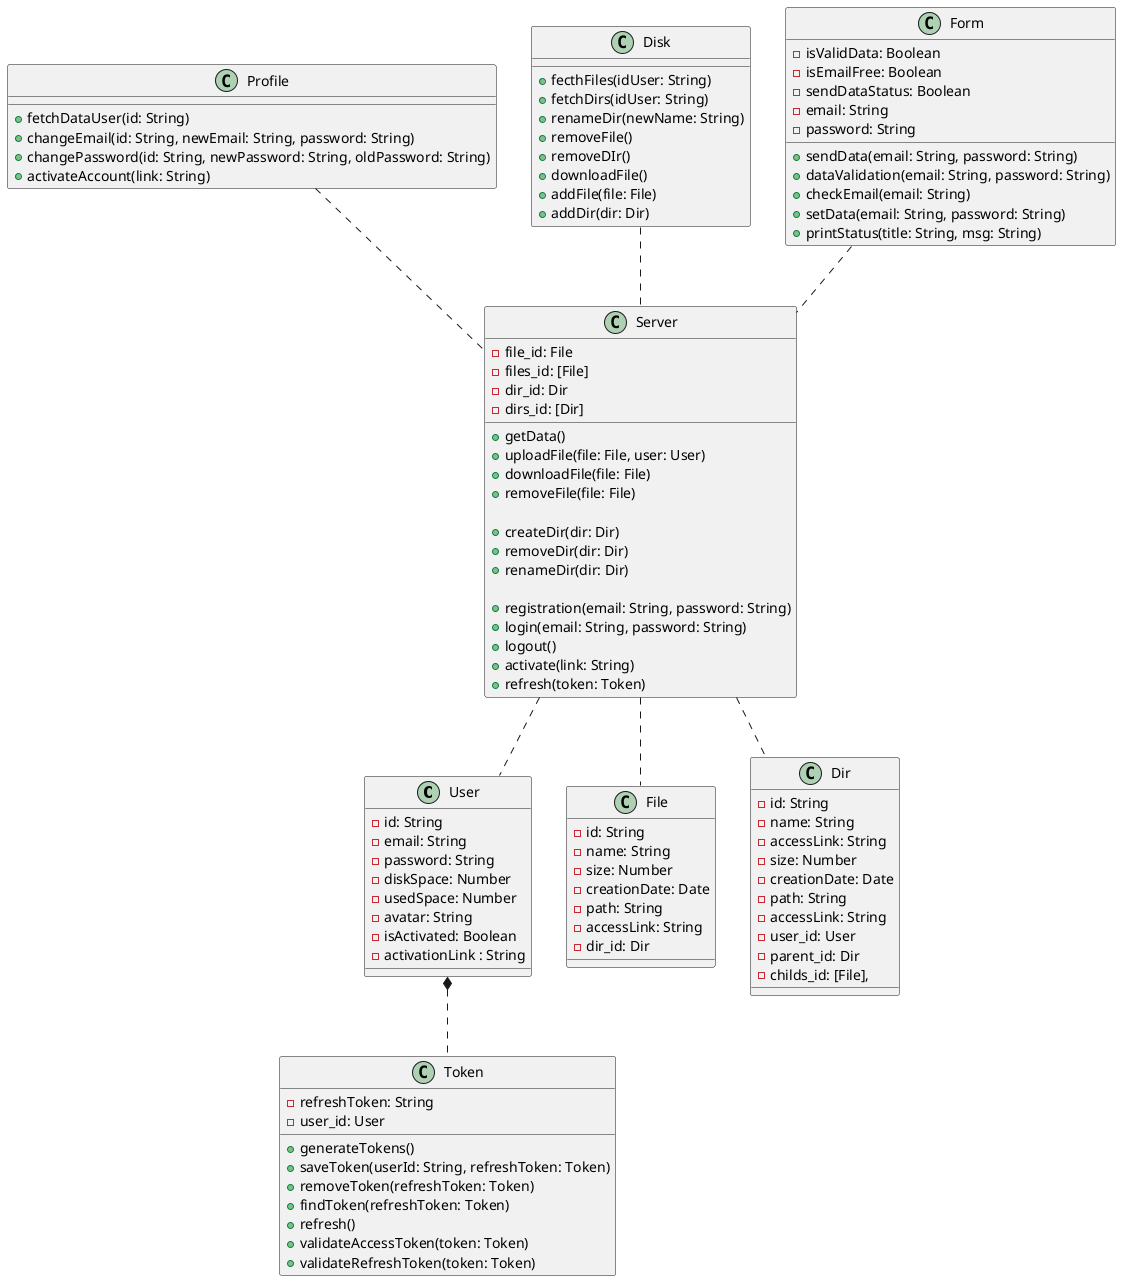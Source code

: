 @startuml
skinparam class {
  ' задаем зеленый цвет для фона классов, для которых шаблоном является Foo
  BackgroundColor<<Main>> #FFCC33
}

class User
{
 - id: String
 - email: String
 - password: String
 - diskSpace: Number
 - usedSpace: Number
 - avatar: String
 - isActivated: Boolean
 - activationLink : String
}

class File
{
 - id: String
 - name: String
 - size: Number
 - creationDate: Date
 - path: String
 - accessLink: String
 - dir_id: Dir
}

class Token
{
 -refreshToken: String
 -user_id: User
 
 + generateTokens()
 + saveToken(userId: String, refreshToken: Token)
 + removeToken(refreshToken: Token)
 + findToken(refreshToken: Token)
 + refresh()
 + validateAccessToken(token: Token)
 + validateRefreshToken(token: Token)
}

class Dir
{
 - id: String
 - name: String
 - accessLink: String
 - size: Number
 - creationDate: Date
 - path: String
 - accessLink: String
 - user_id: User
 - parent_id: Dir
 - childs_id: [File],
}

class Profile
{
 + fetchDataUser(id: String)
 + changeEmail(id: String, newEmail: String, password: String)
 + changePassword(id: String, newPassword: String, oldPassword: String)
 + activateAccount(link: String)
}

class Disk
{
 + fecthFiles(idUser: String)
 + fetchDirs(idUser: String)
 + renameDir(newName: String)
 + removeFile()
 + removeDIr()
 + downloadFile()
 + addFile(file: File)
 + addDir(dir: Dir)
}

class Form
{
  - isValidData: Boolean
  - isEmailFree: Boolean
  - sendDataStatus: Boolean
  - email: String
  - password: String

  + sendData(email: String, password: String)
  + dataValidation(email: String, password: String)
  + checkEmail(email: String)
  + setData(email: String, password: String)
  + printStatus(title: String, msg: String)
}

class Server
{
 - file_id: File
 - files_id: [File]
 - dir_id: Dir
 - dirs_id: [Dir]

 + getData()
 + uploadFile(file: File, user: User)
 + downloadFile(file: File)
 + removeFile(file: File)

 + createDir(dir: Dir)
 + removeDir(dir: Dir)
 + renameDir(dir: Dir)

 + registration(email: String, password: String)
 + login(email: String, password: String)
 + logout()
 + activate(link: String)
 + refresh(token: Token) 
}

Server .. File
Server .. Dir
Server .. User
Disk .. Server
Profile .. Server
Form .. Server

User *.. Token

@enduml